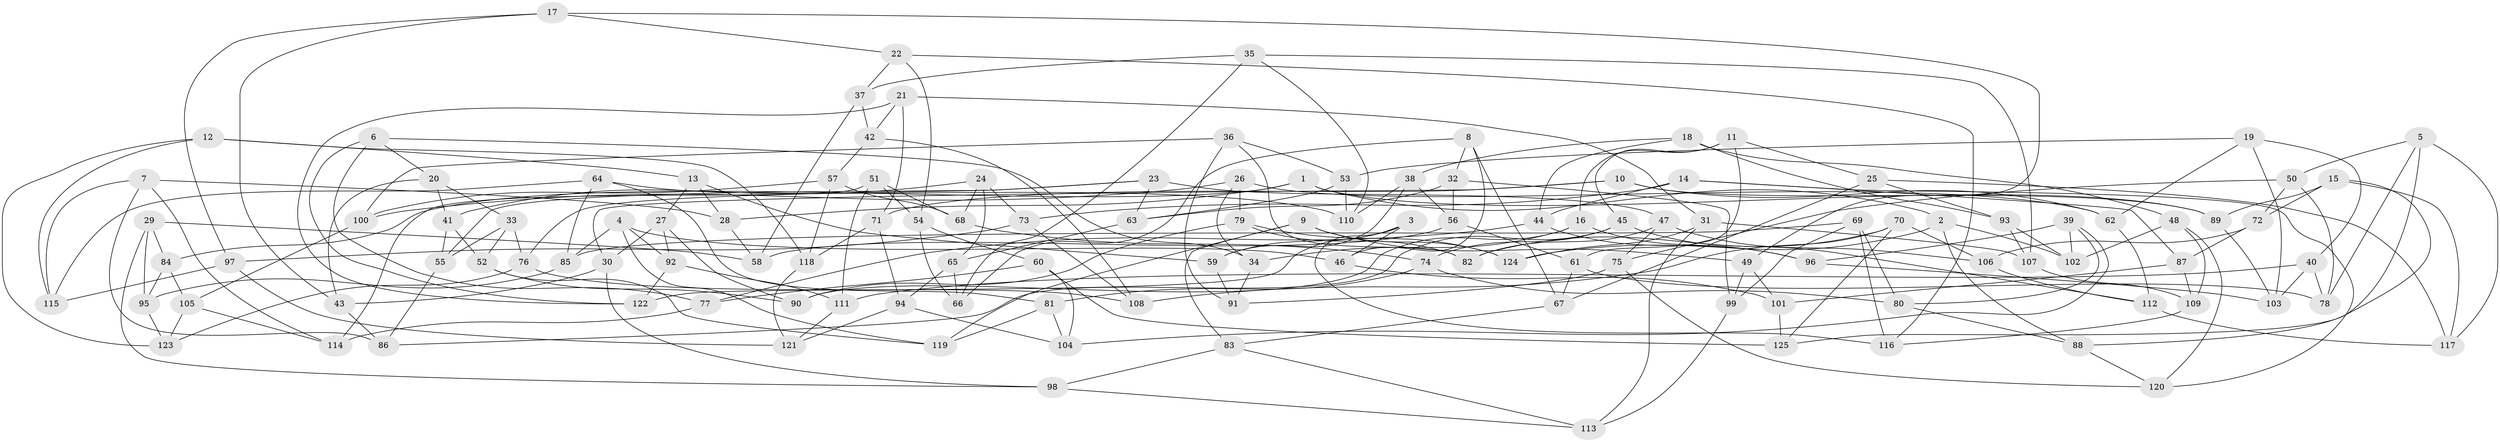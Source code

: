 // Generated by graph-tools (version 1.1) at 2025/58/03/09/25 04:58:39]
// undirected, 125 vertices, 250 edges
graph export_dot {
graph [start="1"]
  node [color=gray90,style=filled];
  1;
  2;
  3;
  4;
  5;
  6;
  7;
  8;
  9;
  10;
  11;
  12;
  13;
  14;
  15;
  16;
  17;
  18;
  19;
  20;
  21;
  22;
  23;
  24;
  25;
  26;
  27;
  28;
  29;
  30;
  31;
  32;
  33;
  34;
  35;
  36;
  37;
  38;
  39;
  40;
  41;
  42;
  43;
  44;
  45;
  46;
  47;
  48;
  49;
  50;
  51;
  52;
  53;
  54;
  55;
  56;
  57;
  58;
  59;
  60;
  61;
  62;
  63;
  64;
  65;
  66;
  67;
  68;
  69;
  70;
  71;
  72;
  73;
  74;
  75;
  76;
  77;
  78;
  79;
  80;
  81;
  82;
  83;
  84;
  85;
  86;
  87;
  88;
  89;
  90;
  91;
  92;
  93;
  94;
  95;
  96;
  97;
  98;
  99;
  100;
  101;
  102;
  103;
  104;
  105;
  106;
  107;
  108;
  109;
  110;
  111;
  112;
  113;
  114;
  115;
  116;
  117;
  118;
  119;
  120;
  121;
  122;
  123;
  124;
  125;
  1 -- 2;
  1 -- 84;
  1 -- 28;
  1 -- 89;
  2 -- 102;
  2 -- 124;
  2 -- 88;
  3 -- 122;
  3 -- 59;
  3 -- 116;
  3 -- 46;
  4 -- 85;
  4 -- 92;
  4 -- 46;
  4 -- 119;
  5 -- 117;
  5 -- 78;
  5 -- 50;
  5 -- 125;
  6 -- 34;
  6 -- 20;
  6 -- 77;
  6 -- 122;
  7 -- 28;
  7 -- 86;
  7 -- 115;
  7 -- 114;
  8 -- 32;
  8 -- 67;
  8 -- 66;
  8 -- 46;
  9 -- 124;
  9 -- 83;
  9 -- 119;
  9 -- 49;
  10 -- 30;
  10 -- 62;
  10 -- 71;
  10 -- 89;
  11 -- 16;
  11 -- 61;
  11 -- 45;
  11 -- 25;
  12 -- 118;
  12 -- 115;
  12 -- 13;
  12 -- 123;
  13 -- 28;
  13 -- 59;
  13 -- 27;
  14 -- 120;
  14 -- 87;
  14 -- 44;
  14 -- 73;
  15 -- 89;
  15 -- 88;
  15 -- 117;
  15 -- 72;
  16 -- 34;
  16 -- 96;
  16 -- 90;
  17 -- 49;
  17 -- 97;
  17 -- 43;
  17 -- 22;
  18 -- 38;
  18 -- 44;
  18 -- 93;
  18 -- 48;
  19 -- 53;
  19 -- 103;
  19 -- 40;
  19 -- 62;
  20 -- 33;
  20 -- 41;
  20 -- 43;
  21 -- 122;
  21 -- 31;
  21 -- 71;
  21 -- 42;
  22 -- 37;
  22 -- 116;
  22 -- 54;
  23 -- 47;
  23 -- 55;
  23 -- 63;
  23 -- 76;
  24 -- 68;
  24 -- 73;
  24 -- 65;
  24 -- 41;
  25 -- 93;
  25 -- 67;
  25 -- 117;
  26 -- 34;
  26 -- 100;
  26 -- 62;
  26 -- 79;
  27 -- 90;
  27 -- 92;
  27 -- 30;
  28 -- 58;
  29 -- 98;
  29 -- 58;
  29 -- 95;
  29 -- 84;
  30 -- 43;
  30 -- 98;
  31 -- 107;
  31 -- 124;
  31 -- 113;
  32 -- 63;
  32 -- 99;
  32 -- 56;
  33 -- 76;
  33 -- 52;
  33 -- 55;
  34 -- 91;
  35 -- 110;
  35 -- 37;
  35 -- 107;
  35 -- 66;
  36 -- 82;
  36 -- 53;
  36 -- 91;
  36 -- 100;
  37 -- 58;
  37 -- 42;
  38 -- 110;
  38 -- 56;
  38 -- 59;
  39 -- 104;
  39 -- 96;
  39 -- 80;
  39 -- 102;
  40 -- 103;
  40 -- 78;
  40 -- 111;
  41 -- 55;
  41 -- 52;
  42 -- 57;
  42 -- 108;
  43 -- 86;
  44 -- 96;
  44 -- 77;
  45 -- 86;
  45 -- 112;
  45 -- 74;
  46 -- 101;
  47 -- 75;
  47 -- 82;
  47 -- 106;
  48 -- 102;
  48 -- 120;
  48 -- 109;
  49 -- 101;
  49 -- 99;
  50 -- 75;
  50 -- 72;
  50 -- 78;
  51 -- 54;
  51 -- 68;
  51 -- 114;
  51 -- 111;
  52 -- 119;
  52 -- 90;
  53 -- 63;
  53 -- 110;
  54 -- 60;
  54 -- 66;
  55 -- 86;
  56 -- 58;
  56 -- 61;
  57 -- 100;
  57 -- 68;
  57 -- 118;
  59 -- 91;
  60 -- 104;
  60 -- 77;
  60 -- 125;
  61 -- 78;
  61 -- 67;
  62 -- 112;
  63 -- 65;
  64 -- 85;
  64 -- 115;
  64 -- 81;
  64 -- 110;
  65 -- 66;
  65 -- 94;
  67 -- 83;
  68 -- 74;
  69 -- 116;
  69 -- 85;
  69 -- 99;
  69 -- 80;
  70 -- 106;
  70 -- 125;
  70 -- 108;
  70 -- 82;
  71 -- 118;
  71 -- 94;
  72 -- 87;
  72 -- 106;
  73 -- 108;
  73 -- 97;
  74 -- 80;
  74 -- 81;
  75 -- 91;
  75 -- 120;
  76 -- 123;
  76 -- 108;
  77 -- 114;
  79 -- 90;
  79 -- 124;
  79 -- 82;
  80 -- 88;
  81 -- 104;
  81 -- 119;
  83 -- 98;
  83 -- 113;
  84 -- 95;
  84 -- 105;
  85 -- 95;
  87 -- 101;
  87 -- 109;
  88 -- 120;
  89 -- 103;
  92 -- 111;
  92 -- 122;
  93 -- 107;
  93 -- 102;
  94 -- 121;
  94 -- 104;
  95 -- 123;
  96 -- 103;
  97 -- 115;
  97 -- 121;
  98 -- 113;
  99 -- 113;
  100 -- 105;
  101 -- 125;
  105 -- 123;
  105 -- 114;
  106 -- 112;
  107 -- 109;
  109 -- 116;
  111 -- 121;
  112 -- 117;
  118 -- 121;
}
